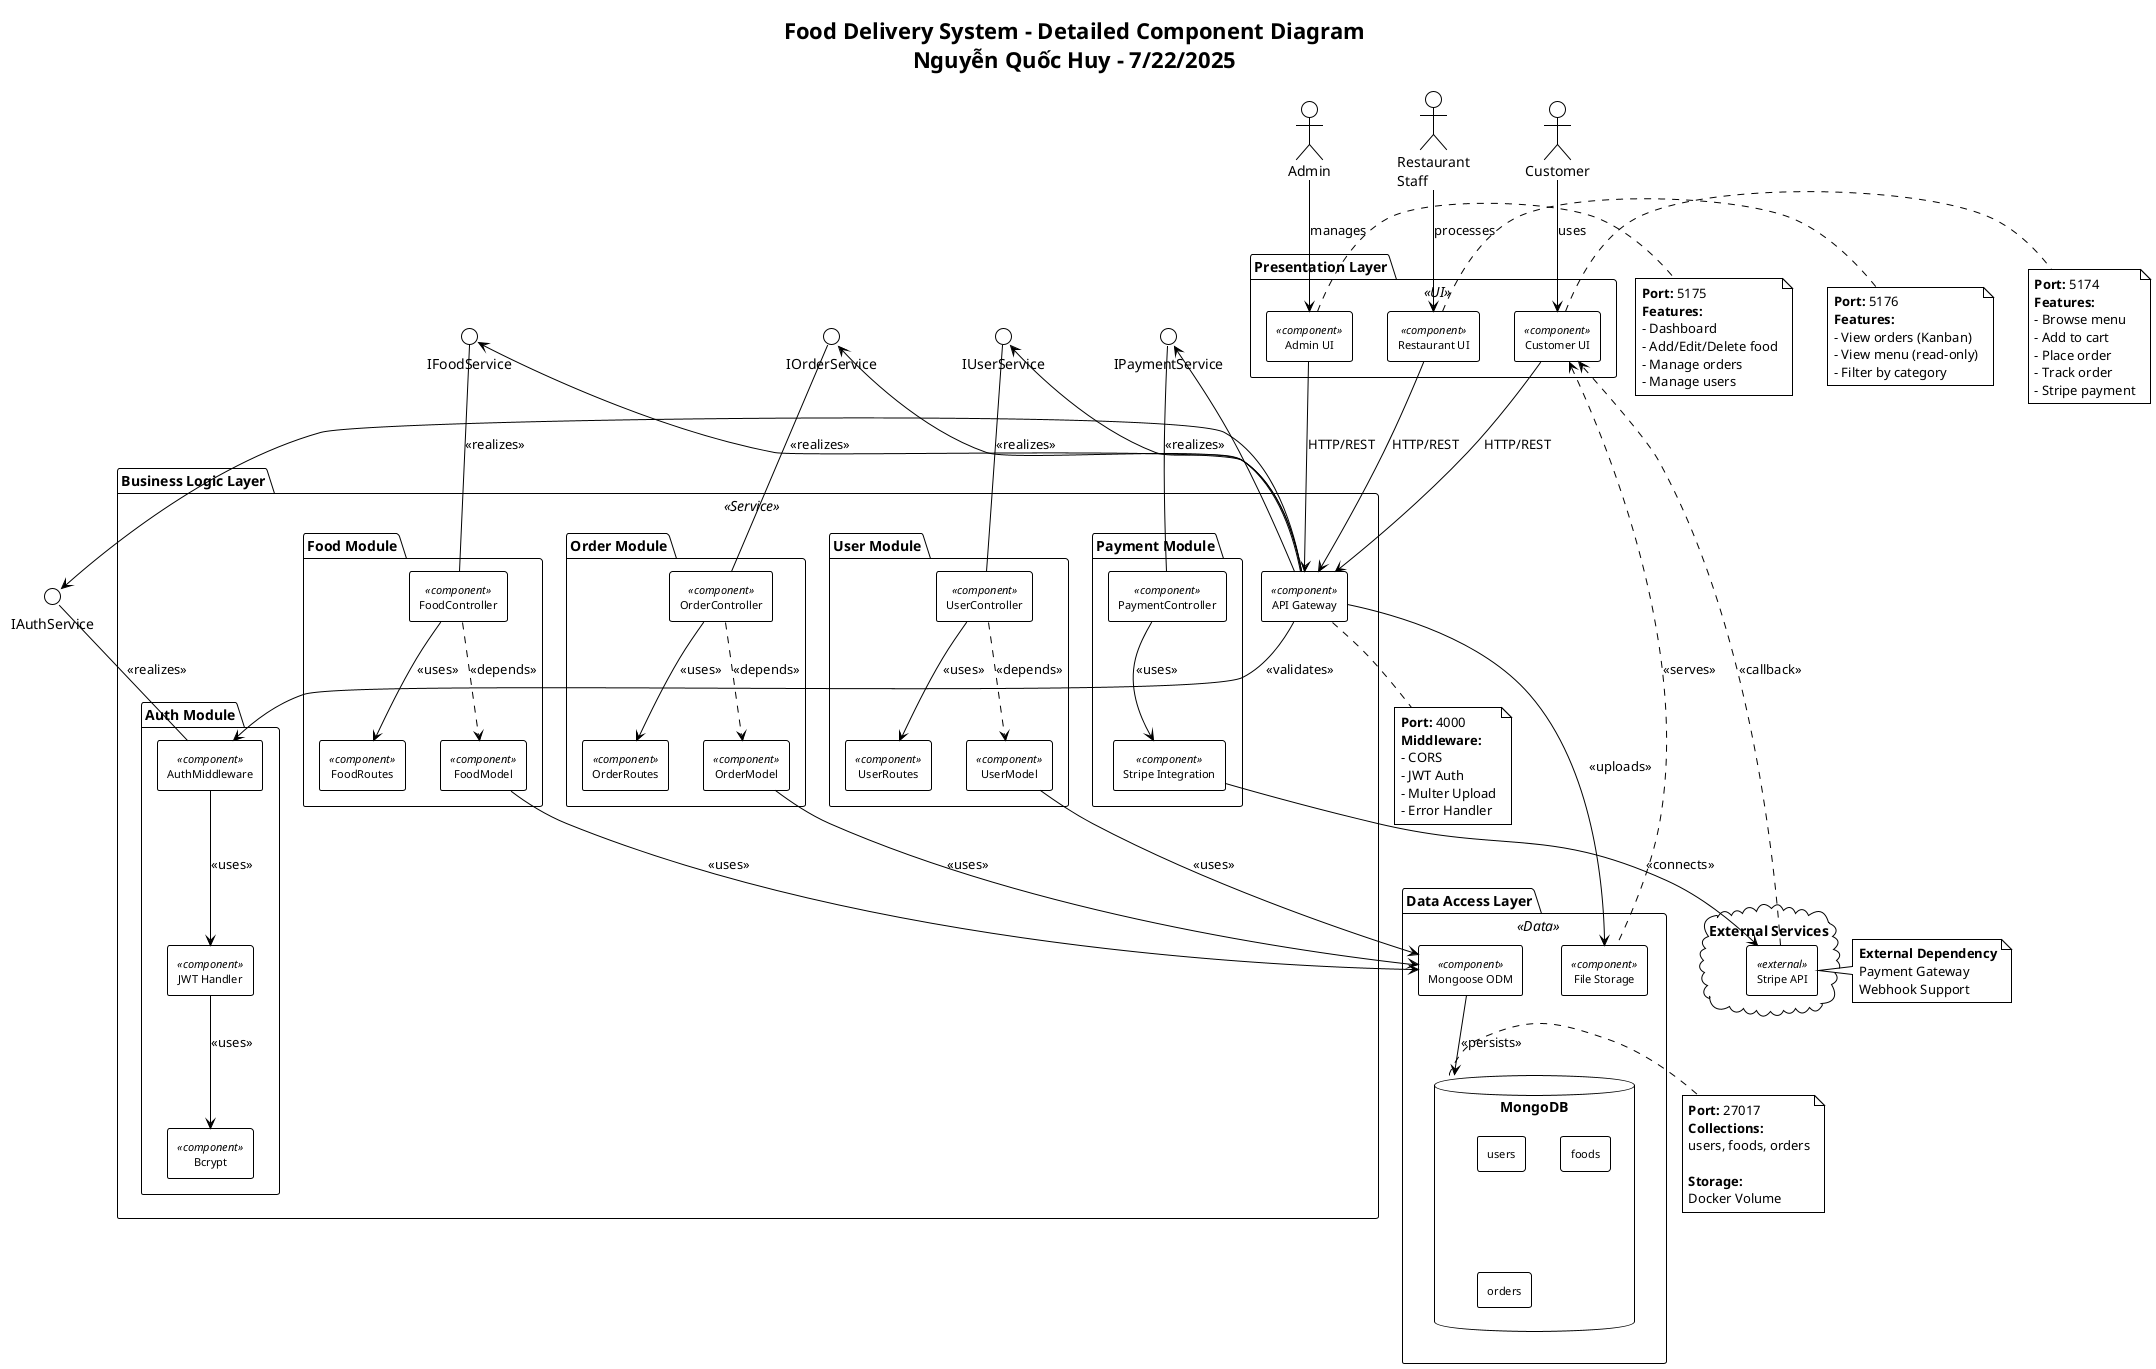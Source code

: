 @startuml Food_Delivery_Component_Detailed
!theme plain

title Food Delivery System - Detailed Component Diagram\nNguyễn Quốc Huy - 7/22/2025

' Styling
skinparam componentStyle rectangle
skinparam component {
    BackgroundColor<<UI>> LightBlue
    BackgroundColor<<Service>> LightGreen
    BackgroundColor<<Data>> LightYellow
    BorderColor Black
    FontSize 11
}

skinparam interface {
    BackgroundColor White
    BorderColor Black
}

' Actors
actor Customer
actor Admin  
actor "Restaurant\nStaff" as Staff

' UI Layer Components
package "Presentation Layer" <<UI>> {
    [Customer UI] <<component>>
    [Admin UI] <<component>>
    [Restaurant UI] <<component>>
}

' Interface definitions
() "IFoodService" as IFoodService
() "IOrderService" as IOrderService
() "IUserService" as IUserService
() "IAuthService" as IAuthService
() "IPaymentService" as IPaymentService

' Business Logic Layer
package "Business Logic Layer" <<Service>> {
    [API Gateway] <<component>> as Gateway
    
    package "Food Module" {
        [FoodController] <<component>>
        [FoodRoutes] <<component>>
        [FoodModel] <<component>>
    }
    
    package "Order Module" {
        [OrderController] <<component>>
        [OrderRoutes] <<component>>
        [OrderModel] <<component>>
    }
    
    package "User Module" {
        [UserController] <<component>>
        [UserRoutes] <<component>>
        [UserModel] <<component>>
    }
    
    package "Auth Module" {
        [AuthMiddleware] <<component>>
        [JWT Handler] <<component>>
        [Bcrypt] <<component>>
    }
    
    package "Payment Module" {
        [PaymentController] <<component>>
        [Stripe Integration] <<component>>
    }
}

' Data Layer
package "Data Access Layer" <<Data>> {
    [Mongoose ODM] <<component>>
    database "MongoDB" {
        [users]
        [foods]
        [orders]
    }
    [File Storage] <<component>>
}

' External Services
cloud "External Services" {
    [Stripe API] <<external>>
}

' Actor to UI connections
Customer --> [Customer UI] : uses
Admin --> [Admin UI] : manages
Staff --> [Restaurant UI] : processes

' UI to Gateway connections
[Customer UI] --> Gateway : HTTP/REST
[Admin UI] --> Gateway : HTTP/REST
[Restaurant UI] --> Gateway : HTTP/REST

' Gateway to Interface connections
Gateway -down-> IFoodService
Gateway -down-> IOrderService
Gateway -down-> IUserService
Gateway -down-> IAuthService
Gateway -down-> IPaymentService

' Interface implementations
IFoodService -down- FoodController : <<realizes>>
IOrderService -down- OrderController : <<realizes>>
IUserService -down- UserController : <<realizes>>
IAuthService -down- [AuthMiddleware] : <<realizes>>
IPaymentService -down- PaymentController : <<realizes>>

' Controller to Routes dependencies
FoodController --> FoodRoutes : <<uses>>
OrderController --> OrderRoutes : <<uses>>
UserController --> UserRoutes : <<uses>>

' Controller to Model dependencies
FoodController ..> FoodModel : <<depends>>
OrderController ..> OrderModel : <<depends>>
UserController ..> UserModel : <<depends>>

' Auth dependencies
Gateway --> [AuthMiddleware] : <<validates>>
[AuthMiddleware] --> [JWT Handler] : <<uses>>
[JWT Handler] --> [Bcrypt] : <<uses>>

' Model to Data connections
FoodModel --> [Mongoose ODM] : <<uses>>
OrderModel --> [Mongoose ODM] : <<uses>>
UserModel --> [Mongoose ODM] : <<uses>>

' Mongoose to MongoDB
[Mongoose ODM] --> MongoDB : <<persists>>

' File Storage
Gateway --> [File Storage] : <<uploads>>
[Customer UI] <.. [File Storage] : <<serves>>

' Payment integration
PaymentController --> [Stripe Integration] : <<uses>>
[Stripe Integration] --> [Stripe API] : <<connects>>
[Stripe API] ..> [Customer UI] : <<callback>>

' Notes
note right of [Customer UI]
  **Port:** 5174
  **Features:**
  - Browse menu
  - Add to cart
  - Place order
  - Track order
  - Stripe payment
end note

note right of [Admin UI]
  **Port:** 5175
  **Features:**
  - Dashboard
  - Add/Edit/Delete food
  - Manage orders
  - Manage users
end note

note right of [Restaurant UI]
  **Port:** 5176
  **Features:**
  - View orders (Kanban)
  - View menu (read-only)
  - Filter by category
end note

note bottom of Gateway
  **Port:** 4000
  **Middleware:**
  - CORS
  - JWT Auth
  - Multer Upload
  - Error Handler
end note

note right of MongoDB
  **Port:** 27017
  **Collections:**
  users, foods, orders
  
  **Storage:**
  Docker Volume
end note

note left of [Stripe API]
  **External Dependency**
  Payment Gateway
  Webhook Support
end note

@enduml
